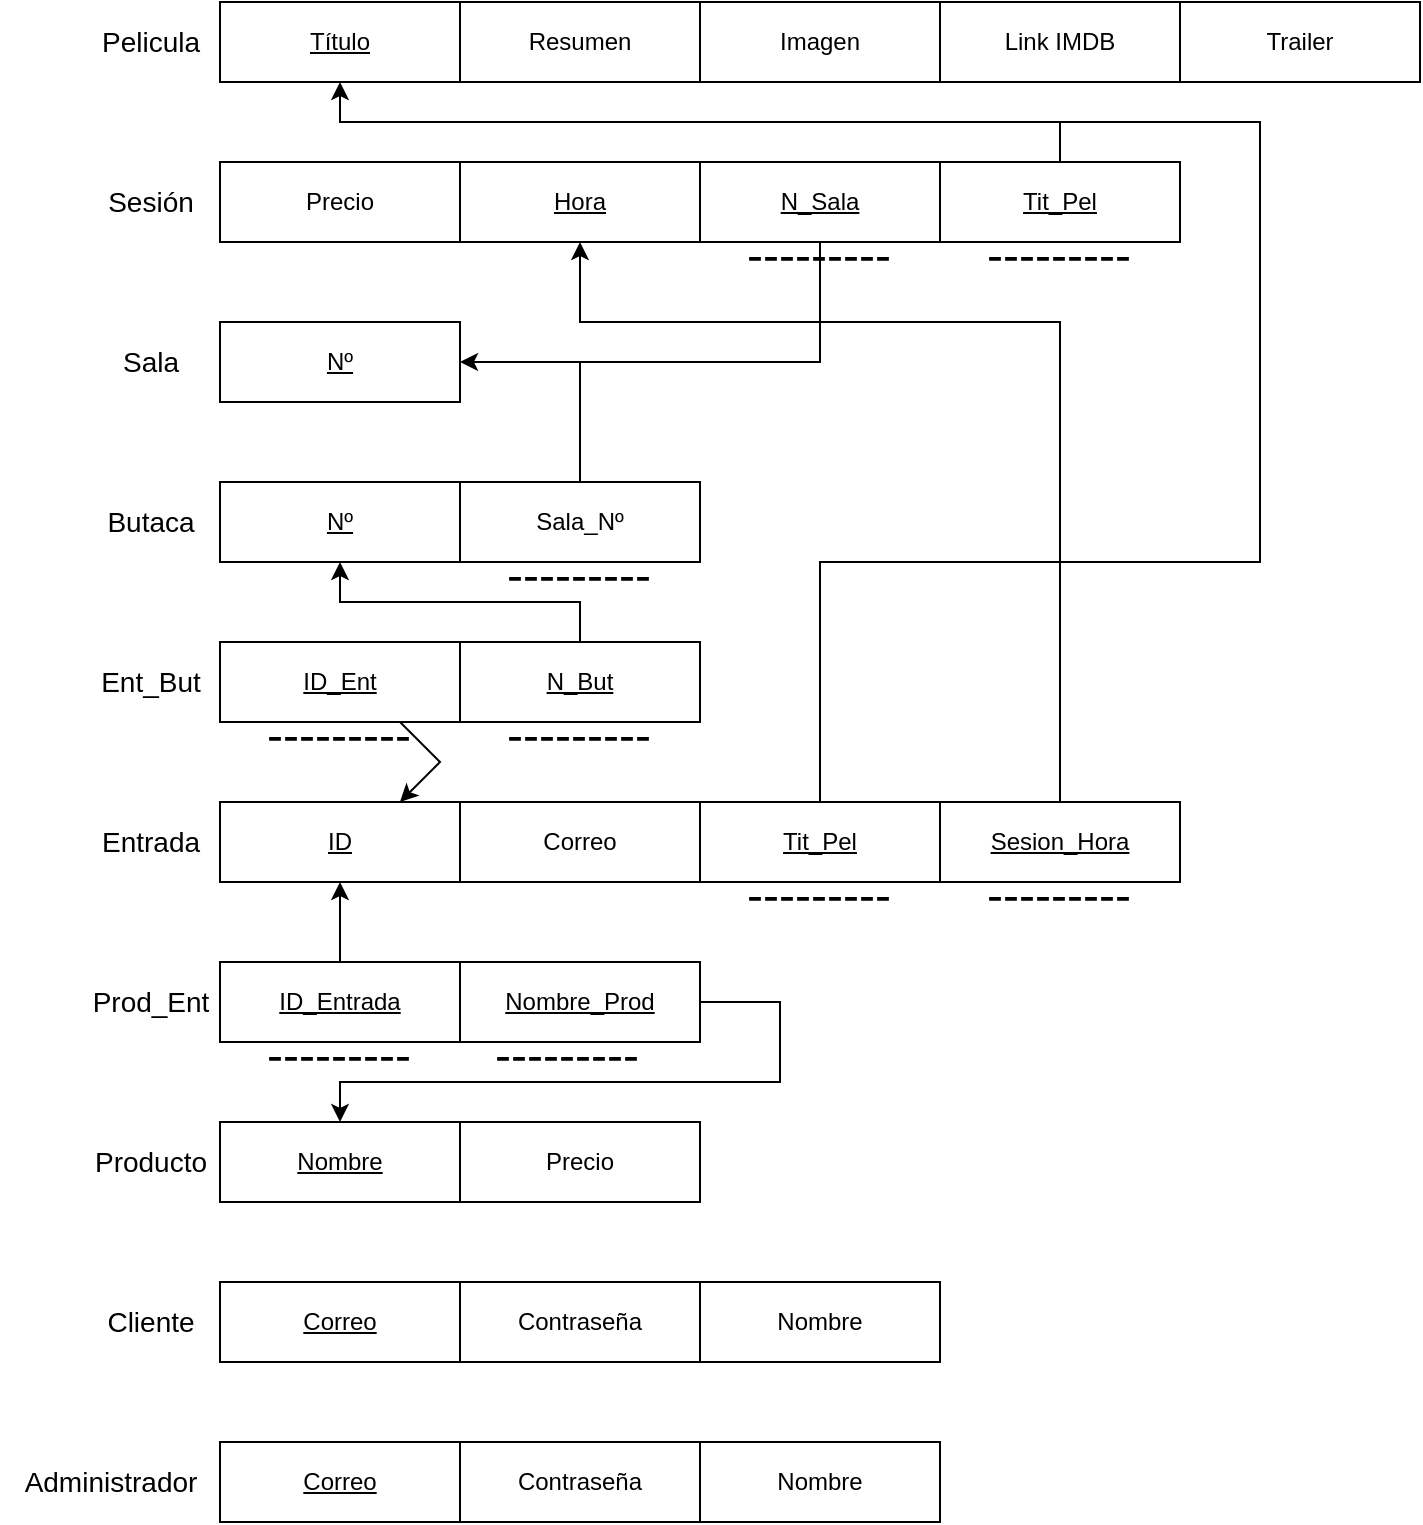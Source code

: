 <mxfile version="24.7.16">
  <diagram name="Página-1" id="I-widoFrko3qVOfymmTe">
    <mxGraphModel grid="1" page="1" gridSize="10" guides="1" tooltips="1" connect="1" arrows="1" fold="1" pageScale="1" pageWidth="827" pageHeight="1169" math="0" shadow="0">
      <root>
        <mxCell id="0" />
        <mxCell id="1" parent="0" />
        <mxCell id="zI4fZh5RJkNvRMevT8qB-2" value="&lt;u&gt;Nº&lt;/u&gt;" style="rounded=0;whiteSpace=wrap;html=1;" vertex="1" parent="1">
          <mxGeometry x="240" y="200" width="120" height="40" as="geometry" />
        </mxCell>
        <mxCell id="zI4fZh5RJkNvRMevT8qB-3" value="&lt;font style=&quot;font-size: 14px;&quot;&gt;Butaca&lt;/font&gt;" style="text;html=1;align=center;verticalAlign=middle;resizable=0;points=[];autosize=1;strokeColor=none;fillColor=none;" vertex="1" parent="1">
          <mxGeometry x="170" y="205" width="70" height="30" as="geometry" />
        </mxCell>
        <mxCell id="zI4fZh5RJkNvRMevT8qB-4" value="Sala_Nº" style="rounded=0;whiteSpace=wrap;html=1;" vertex="1" parent="1">
          <mxGeometry x="360" y="200" width="120" height="40" as="geometry" />
        </mxCell>
        <mxCell id="zI4fZh5RJkNvRMevT8qB-5" value="&lt;font style=&quot;font-size: 24px;&quot;&gt;---------&lt;/font&gt;" style="text;html=1;align=center;verticalAlign=middle;resizable=0;points=[];autosize=1;strokeColor=none;fillColor=none;rotation=180;" vertex="1" parent="1">
          <mxGeometry x="370" y="230" width="100" height="40" as="geometry" />
        </mxCell>
        <mxCell id="zI4fZh5RJkNvRMevT8qB-7" value="&lt;u&gt;Nº&lt;/u&gt;" style="rounded=0;whiteSpace=wrap;html=1;" vertex="1" parent="1">
          <mxGeometry x="240" y="120" width="120" height="40" as="geometry" />
        </mxCell>
        <mxCell id="zI4fZh5RJkNvRMevT8qB-8" value="&lt;font style=&quot;font-size: 14px;&quot;&gt;Sala&lt;/font&gt;" style="text;html=1;align=center;verticalAlign=middle;resizable=0;points=[];autosize=1;strokeColor=none;fillColor=none;" vertex="1" parent="1">
          <mxGeometry x="180" y="125" width="50" height="30" as="geometry" />
        </mxCell>
        <mxCell id="zI4fZh5RJkNvRMevT8qB-17" value="&lt;u&gt;Título&lt;/u&gt;" style="rounded=0;whiteSpace=wrap;html=1;" vertex="1" parent="1">
          <mxGeometry x="240" y="-40" width="120" height="40" as="geometry" />
        </mxCell>
        <mxCell id="zI4fZh5RJkNvRMevT8qB-18" value="&lt;font style=&quot;font-size: 14px;&quot;&gt;Pelicula&lt;/font&gt;" style="text;html=1;align=center;verticalAlign=middle;resizable=0;points=[];autosize=1;strokeColor=none;fillColor=none;" vertex="1" parent="1">
          <mxGeometry x="170" y="-35" width="70" height="30" as="geometry" />
        </mxCell>
        <mxCell id="zI4fZh5RJkNvRMevT8qB-19" value="Resumen" style="rounded=0;whiteSpace=wrap;html=1;" vertex="1" parent="1">
          <mxGeometry x="360" y="-40" width="120" height="40" as="geometry" />
        </mxCell>
        <mxCell id="zI4fZh5RJkNvRMevT8qB-23" value="Imagen" style="rounded=0;whiteSpace=wrap;html=1;" vertex="1" parent="1">
          <mxGeometry x="480" y="-40" width="120" height="40" as="geometry" />
        </mxCell>
        <mxCell id="zI4fZh5RJkNvRMevT8qB-24" value="Link IMDB" style="rounded=0;whiteSpace=wrap;html=1;" vertex="1" parent="1">
          <mxGeometry x="600" y="-40" width="120" height="40" as="geometry" />
        </mxCell>
        <mxCell id="zI4fZh5RJkNvRMevT8qB-25" value="Trailer" style="rounded=0;whiteSpace=wrap;html=1;" vertex="1" parent="1">
          <mxGeometry x="720" y="-40" width="120" height="40" as="geometry" />
        </mxCell>
        <mxCell id="zI4fZh5RJkNvRMevT8qB-27" value="&lt;font style=&quot;font-size: 14px;&quot;&gt;Sesión&lt;/font&gt;" style="text;html=1;align=center;verticalAlign=middle;resizable=0;points=[];autosize=1;strokeColor=none;fillColor=none;" vertex="1" parent="1">
          <mxGeometry x="170" y="45" width="70" height="30" as="geometry" />
        </mxCell>
        <mxCell id="zI4fZh5RJkNvRMevT8qB-28" value="Precio" style="rounded=0;whiteSpace=wrap;html=1;" vertex="1" parent="1">
          <mxGeometry x="240" y="40" width="120" height="40" as="geometry" />
        </mxCell>
        <mxCell id="zI4fZh5RJkNvRMevT8qB-29" value="&lt;u&gt;Hora&lt;/u&gt;" style="rounded=0;whiteSpace=wrap;html=1;" vertex="1" parent="1">
          <mxGeometry x="360" y="40" width="120" height="40" as="geometry" />
        </mxCell>
        <mxCell id="zI4fZh5RJkNvRMevT8qB-30" value="&lt;u&gt;Tit_Pel&lt;/u&gt;" style="rounded=0;whiteSpace=wrap;html=1;" vertex="1" parent="1">
          <mxGeometry x="600" y="40" width="120" height="40" as="geometry" />
        </mxCell>
        <mxCell id="zI4fZh5RJkNvRMevT8qB-31" value="&lt;u&gt;N_Sala&lt;/u&gt;" style="rounded=0;whiteSpace=wrap;html=1;" vertex="1" parent="1">
          <mxGeometry x="480" y="40" width="120" height="40" as="geometry" />
        </mxCell>
        <mxCell id="zI4fZh5RJkNvRMevT8qB-38" value="&lt;u&gt;ID&lt;/u&gt;" style="rounded=0;whiteSpace=wrap;html=1;" vertex="1" parent="1">
          <mxGeometry x="240" y="360" width="120" height="40" as="geometry" />
        </mxCell>
        <mxCell id="zI4fZh5RJkNvRMevT8qB-39" value="&lt;font style=&quot;font-size: 14px;&quot;&gt;Entrada&lt;/font&gt;" style="text;html=1;align=center;verticalAlign=middle;resizable=0;points=[];autosize=1;strokeColor=none;fillColor=none;" vertex="1" parent="1">
          <mxGeometry x="170" y="365" width="70" height="30" as="geometry" />
        </mxCell>
        <mxCell id="zI4fZh5RJkNvRMevT8qB-40" value="Correo" style="rounded=0;whiteSpace=wrap;html=1;" vertex="1" parent="1">
          <mxGeometry x="360" y="360" width="120" height="40" as="geometry" />
        </mxCell>
        <mxCell id="zI4fZh5RJkNvRMevT8qB-41" value="&lt;u&gt;Tit_Pel&lt;/u&gt;" style="rounded=0;whiteSpace=wrap;html=1;" vertex="1" parent="1">
          <mxGeometry x="480" y="360" width="120" height="40" as="geometry" />
        </mxCell>
        <mxCell id="zI4fZh5RJkNvRMevT8qB-44" value="&lt;u&gt;Sesion_Hora&lt;/u&gt;" style="rounded=0;whiteSpace=wrap;html=1;" vertex="1" parent="1">
          <mxGeometry x="600" y="360" width="120" height="40" as="geometry" />
        </mxCell>
        <mxCell id="zI4fZh5RJkNvRMevT8qB-51" value="&lt;u&gt;Nombre&lt;/u&gt;" style="rounded=0;whiteSpace=wrap;html=1;" vertex="1" parent="1">
          <mxGeometry x="240" y="520" width="120" height="40" as="geometry" />
        </mxCell>
        <mxCell id="zI4fZh5RJkNvRMevT8qB-52" value="&lt;font style=&quot;font-size: 14px;&quot;&gt;Producto&lt;/font&gt;" style="text;html=1;align=center;verticalAlign=middle;resizable=0;points=[];autosize=1;strokeColor=none;fillColor=none;" vertex="1" parent="1">
          <mxGeometry x="165" y="525" width="80" height="30" as="geometry" />
        </mxCell>
        <mxCell id="zI4fZh5RJkNvRMevT8qB-53" value="Precio" style="rounded=0;whiteSpace=wrap;html=1;" vertex="1" parent="1">
          <mxGeometry x="360" y="520" width="120" height="40" as="geometry" />
        </mxCell>
        <mxCell id="zI4fZh5RJkNvRMevT8qB-55" value="&lt;font style=&quot;font-size: 24px;&quot;&gt;---------&lt;/font&gt;" style="text;html=1;align=center;verticalAlign=middle;resizable=0;points=[];autosize=1;strokeColor=none;fillColor=none;rotation=180;" vertex="1" parent="1">
          <mxGeometry x="490" y="390" width="100" height="40" as="geometry" />
        </mxCell>
        <mxCell id="zI4fZh5RJkNvRMevT8qB-57" value="&lt;font style=&quot;font-size: 24px;&quot;&gt;---------&lt;/font&gt;" style="text;html=1;align=center;verticalAlign=middle;resizable=0;points=[];autosize=1;strokeColor=none;fillColor=none;rotation=180;" vertex="1" parent="1">
          <mxGeometry x="610" y="390" width="100" height="40" as="geometry" />
        </mxCell>
        <mxCell id="zI4fZh5RJkNvRMevT8qB-60" value="&lt;u&gt;Correo&lt;/u&gt;" style="rounded=0;whiteSpace=wrap;html=1;" vertex="1" parent="1">
          <mxGeometry x="240" y="600" width="120" height="40" as="geometry" />
        </mxCell>
        <mxCell id="zI4fZh5RJkNvRMevT8qB-61" value="&lt;font style=&quot;font-size: 14px;&quot;&gt;Cliente&lt;/font&gt;" style="text;html=1;align=center;verticalAlign=middle;resizable=0;points=[];autosize=1;strokeColor=none;fillColor=none;" vertex="1" parent="1">
          <mxGeometry x="170" y="605" width="70" height="30" as="geometry" />
        </mxCell>
        <mxCell id="zI4fZh5RJkNvRMevT8qB-62" value="Contraseña" style="rounded=0;whiteSpace=wrap;html=1;" vertex="1" parent="1">
          <mxGeometry x="360" y="600" width="120" height="40" as="geometry" />
        </mxCell>
        <mxCell id="zI4fZh5RJkNvRMevT8qB-63" value="Nombre" style="rounded=0;whiteSpace=wrap;html=1;" vertex="1" parent="1">
          <mxGeometry x="480" y="600" width="120" height="40" as="geometry" />
        </mxCell>
        <mxCell id="zI4fZh5RJkNvRMevT8qB-64" value="&lt;u&gt;Correo&lt;/u&gt;" style="rounded=0;whiteSpace=wrap;html=1;" vertex="1" parent="1">
          <mxGeometry x="240" y="680" width="120" height="40" as="geometry" />
        </mxCell>
        <mxCell id="zI4fZh5RJkNvRMevT8qB-65" value="&lt;font style=&quot;font-size: 14px;&quot;&gt;Administrador&lt;/font&gt;" style="text;html=1;align=center;verticalAlign=middle;resizable=0;points=[];autosize=1;strokeColor=none;fillColor=none;" vertex="1" parent="1">
          <mxGeometry x="130" y="685" width="110" height="30" as="geometry" />
        </mxCell>
        <mxCell id="zI4fZh5RJkNvRMevT8qB-66" value="Contraseña" style="rounded=0;whiteSpace=wrap;html=1;" vertex="1" parent="1">
          <mxGeometry x="360" y="680" width="120" height="40" as="geometry" />
        </mxCell>
        <mxCell id="zI4fZh5RJkNvRMevT8qB-67" value="Nombre" style="rounded=0;whiteSpace=wrap;html=1;" vertex="1" parent="1">
          <mxGeometry x="480" y="680" width="120" height="40" as="geometry" />
        </mxCell>
        <mxCell id="TQbPOE4HX6ufHtz-mURT-1" value="&lt;u&gt;ID_Entrada&lt;/u&gt;" style="rounded=0;whiteSpace=wrap;html=1;" vertex="1" parent="1">
          <mxGeometry x="240" y="440" width="120" height="40" as="geometry" />
        </mxCell>
        <mxCell id="TQbPOE4HX6ufHtz-mURT-2" value="&lt;font style=&quot;font-size: 14px;&quot;&gt;Prod_Ent&lt;/font&gt;" style="text;html=1;align=center;verticalAlign=middle;resizable=0;points=[];autosize=1;strokeColor=none;fillColor=none;" vertex="1" parent="1">
          <mxGeometry x="165" y="445" width="80" height="30" as="geometry" />
        </mxCell>
        <mxCell id="TQbPOE4HX6ufHtz-mURT-3" value="&lt;u&gt;Nombre_Prod&lt;/u&gt;" style="rounded=0;whiteSpace=wrap;html=1;" vertex="1" parent="1">
          <mxGeometry x="360" y="440" width="120" height="40" as="geometry" />
        </mxCell>
        <mxCell id="TQbPOE4HX6ufHtz-mURT-10" value="&lt;font style=&quot;font-size: 24px;&quot;&gt;---------&lt;/font&gt;" style="text;html=1;align=center;verticalAlign=middle;resizable=0;points=[];autosize=1;strokeColor=none;fillColor=none;rotation=180;" vertex="1" parent="1">
          <mxGeometry x="250" y="470" width="100" height="40" as="geometry" />
        </mxCell>
        <mxCell id="TQbPOE4HX6ufHtz-mURT-11" value="&lt;font style=&quot;font-size: 24px;&quot;&gt;---------&lt;/font&gt;" style="text;html=1;align=center;verticalAlign=middle;resizable=0;points=[];autosize=1;strokeColor=none;fillColor=none;rotation=180;" vertex="1" parent="1">
          <mxGeometry x="364" y="470" width="100" height="40" as="geometry" />
        </mxCell>
        <mxCell id="TQbPOE4HX6ufHtz-mURT-12" value="" style="endArrow=classic;html=1;rounded=0;exitX=1;exitY=0.5;exitDx=0;exitDy=0;entryX=0.5;entryY=0;entryDx=0;entryDy=0;" edge="1" parent="1" source="TQbPOE4HX6ufHtz-mURT-3" target="zI4fZh5RJkNvRMevT8qB-51">
          <mxGeometry width="50" height="50" relative="1" as="geometry">
            <mxPoint x="600" y="590" as="sourcePoint" />
            <mxPoint x="650" y="540" as="targetPoint" />
            <Array as="points">
              <mxPoint x="520" y="460" />
              <mxPoint x="520" y="500" />
              <mxPoint x="300" y="500" />
            </Array>
          </mxGeometry>
        </mxCell>
        <mxCell id="TQbPOE4HX6ufHtz-mURT-13" value="" style="endArrow=classic;html=1;rounded=0;entryX=0.5;entryY=1;entryDx=0;entryDy=0;exitX=0.5;exitY=0;exitDx=0;exitDy=0;" edge="1" parent="1" source="TQbPOE4HX6ufHtz-mURT-1" target="zI4fZh5RJkNvRMevT8qB-38">
          <mxGeometry width="50" height="50" relative="1" as="geometry">
            <mxPoint x="600" y="590" as="sourcePoint" />
            <mxPoint x="650" y="540" as="targetPoint" />
          </mxGeometry>
        </mxCell>
        <mxCell id="TQbPOE4HX6ufHtz-mURT-15" value="&lt;u&gt;ID_Ent&lt;/u&gt;" style="rounded=0;whiteSpace=wrap;html=1;" vertex="1" parent="1">
          <mxGeometry x="240" y="280" width="120" height="40" as="geometry" />
        </mxCell>
        <mxCell id="TQbPOE4HX6ufHtz-mURT-16" value="&lt;font style=&quot;font-size: 14px;&quot;&gt;Ent_But&lt;/font&gt;" style="text;html=1;align=center;verticalAlign=middle;resizable=0;points=[];autosize=1;strokeColor=none;fillColor=none;" vertex="1" parent="1">
          <mxGeometry x="170" y="285" width="70" height="30" as="geometry" />
        </mxCell>
        <mxCell id="TQbPOE4HX6ufHtz-mURT-17" value="&lt;u&gt;N_But&lt;/u&gt;" style="rounded=0;whiteSpace=wrap;html=1;" vertex="1" parent="1">
          <mxGeometry x="360" y="280" width="120" height="40" as="geometry" />
        </mxCell>
        <mxCell id="TQbPOE4HX6ufHtz-mURT-19" value="&lt;font style=&quot;font-size: 24px;&quot;&gt;---------&lt;/font&gt;" style="text;html=1;align=center;verticalAlign=middle;resizable=0;points=[];autosize=1;strokeColor=none;fillColor=none;rotation=180;" vertex="1" parent="1">
          <mxGeometry x="250" y="310" width="100" height="40" as="geometry" />
        </mxCell>
        <mxCell id="TQbPOE4HX6ufHtz-mURT-20" value="&lt;font style=&quot;font-size: 24px;&quot;&gt;---------&lt;/font&gt;" style="text;html=1;align=center;verticalAlign=middle;resizable=0;points=[];autosize=1;strokeColor=none;fillColor=none;rotation=180;" vertex="1" parent="1">
          <mxGeometry x="370" y="310" width="100" height="40" as="geometry" />
        </mxCell>
        <mxCell id="TQbPOE4HX6ufHtz-mURT-21" value="" style="endArrow=classic;html=1;rounded=0;exitX=0.5;exitY=0;exitDx=0;exitDy=0;entryX=0.5;entryY=1;entryDx=0;entryDy=0;" edge="1" parent="1" source="TQbPOE4HX6ufHtz-mURT-17" target="zI4fZh5RJkNvRMevT8qB-2">
          <mxGeometry width="50" height="50" relative="1" as="geometry">
            <mxPoint x="540" y="290" as="sourcePoint" />
            <mxPoint x="590" y="240" as="targetPoint" />
            <Array as="points">
              <mxPoint x="420" y="260" />
              <mxPoint x="300" y="260" />
            </Array>
          </mxGeometry>
        </mxCell>
        <mxCell id="TQbPOE4HX6ufHtz-mURT-22" value="" style="endArrow=classic;html=1;rounded=0;exitX=0.75;exitY=1;exitDx=0;exitDy=0;entryX=0.75;entryY=0;entryDx=0;entryDy=0;" edge="1" parent="1" source="TQbPOE4HX6ufHtz-mURT-15" target="zI4fZh5RJkNvRMevT8qB-38">
          <mxGeometry width="50" height="50" relative="1" as="geometry">
            <mxPoint x="600" y="310" as="sourcePoint" />
            <mxPoint x="320" y="340" as="targetPoint" />
            <Array as="points">
              <mxPoint x="350" y="340" />
            </Array>
          </mxGeometry>
        </mxCell>
        <mxCell id="TQbPOE4HX6ufHtz-mURT-23" value="" style="endArrow=classic;html=1;rounded=0;exitX=0.5;exitY=0;exitDx=0;exitDy=0;entryX=1;entryY=0.5;entryDx=0;entryDy=0;" edge="1" parent="1" source="zI4fZh5RJkNvRMevT8qB-4" target="zI4fZh5RJkNvRMevT8qB-7">
          <mxGeometry width="50" height="50" relative="1" as="geometry">
            <mxPoint x="460" y="110" as="sourcePoint" />
            <mxPoint x="510" y="60" as="targetPoint" />
            <Array as="points">
              <mxPoint x="420" y="140" />
            </Array>
          </mxGeometry>
        </mxCell>
        <mxCell id="TQbPOE4HX6ufHtz-mURT-24" value="" style="endArrow=none;html=1;rounded=0;entryX=0.5;entryY=1;entryDx=0;entryDy=0;" edge="1" parent="1" target="zI4fZh5RJkNvRMevT8qB-31">
          <mxGeometry width="50" height="50" relative="1" as="geometry">
            <mxPoint x="420" y="140" as="sourcePoint" />
            <mxPoint x="510" y="60" as="targetPoint" />
            <Array as="points">
              <mxPoint x="540" y="140" />
            </Array>
          </mxGeometry>
        </mxCell>
        <mxCell id="TQbPOE4HX6ufHtz-mURT-25" value="" style="endArrow=classic;html=1;rounded=0;exitX=0.5;exitY=0;exitDx=0;exitDy=0;entryX=0.5;entryY=1;entryDx=0;entryDy=0;" edge="1" parent="1" source="zI4fZh5RJkNvRMevT8qB-30" target="zI4fZh5RJkNvRMevT8qB-17">
          <mxGeometry width="50" height="50" relative="1" as="geometry">
            <mxPoint x="600" y="110" as="sourcePoint" />
            <mxPoint x="650" y="60" as="targetPoint" />
            <Array as="points">
              <mxPoint x="660" y="20" />
              <mxPoint x="300" y="20" />
            </Array>
          </mxGeometry>
        </mxCell>
        <mxCell id="TQbPOE4HX6ufHtz-mURT-26" value="&lt;font style=&quot;font-size: 24px;&quot;&gt;---------&lt;/font&gt;" style="text;html=1;align=center;verticalAlign=middle;resizable=0;points=[];autosize=1;strokeColor=none;fillColor=none;rotation=180;" vertex="1" parent="1">
          <mxGeometry x="490" y="70" width="100" height="40" as="geometry" />
        </mxCell>
        <mxCell id="TQbPOE4HX6ufHtz-mURT-27" value="&lt;font style=&quot;font-size: 24px;&quot;&gt;---------&lt;/font&gt;" style="text;html=1;align=center;verticalAlign=middle;resizable=0;points=[];autosize=1;strokeColor=none;fillColor=none;rotation=180;" vertex="1" parent="1">
          <mxGeometry x="610" y="70" width="100" height="40" as="geometry" />
        </mxCell>
        <mxCell id="TQbPOE4HX6ufHtz-mURT-29" value="" style="endArrow=none;html=1;rounded=0;exitX=0.5;exitY=0;exitDx=0;exitDy=0;" edge="1" parent="1" source="zI4fZh5RJkNvRMevT8qB-41">
          <mxGeometry width="50" height="50" relative="1" as="geometry">
            <mxPoint x="560" y="220" as="sourcePoint" />
            <mxPoint x="660" y="20" as="targetPoint" />
            <Array as="points">
              <mxPoint x="540" y="240" />
              <mxPoint x="760" y="240" />
              <mxPoint x="760" y="20" />
            </Array>
          </mxGeometry>
        </mxCell>
        <mxCell id="TQbPOE4HX6ufHtz-mURT-30" value="" style="endArrow=classic;html=1;rounded=0;exitX=0.5;exitY=0;exitDx=0;exitDy=0;entryX=0.5;entryY=1;entryDx=0;entryDy=0;" edge="1" parent="1" source="zI4fZh5RJkNvRMevT8qB-44" target="zI4fZh5RJkNvRMevT8qB-29">
          <mxGeometry width="50" height="50" relative="1" as="geometry">
            <mxPoint x="560" y="270" as="sourcePoint" />
            <mxPoint x="610" y="220" as="targetPoint" />
            <Array as="points">
              <mxPoint x="660" y="120" />
              <mxPoint x="420" y="120" />
            </Array>
          </mxGeometry>
        </mxCell>
      </root>
    </mxGraphModel>
  </diagram>
</mxfile>
